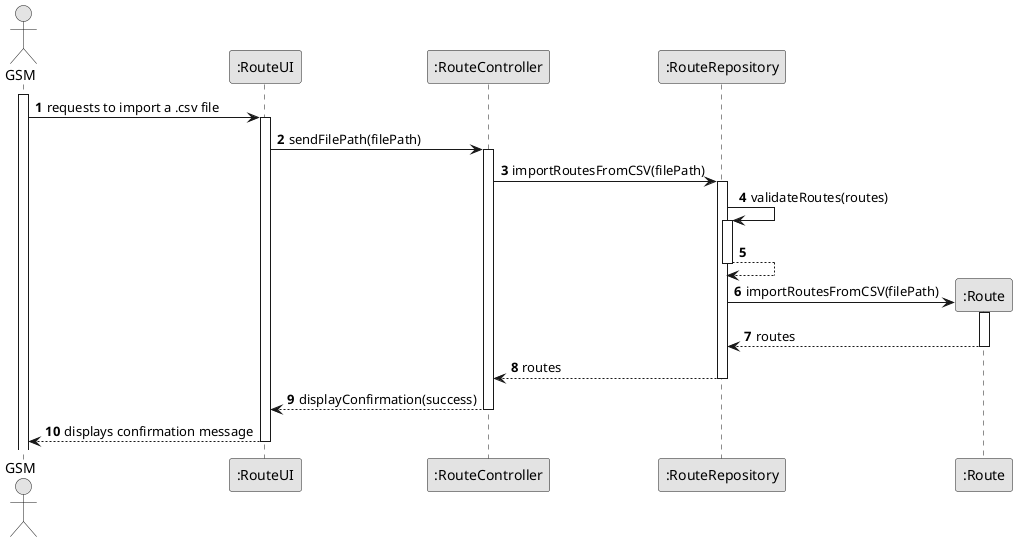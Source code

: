 @startuml
skinparam monochrome true
skinparam packageStyle rectangle
skinparam shadowing false

autonumber

actor "GSM" as GSM
participant ":RouteUI" as UI
participant ":RouteController" as CTR
participant ":RouteRepository" as Repository
participant ":Route" as Importer

activate GSM

GSM -> UI : requests to import a .csv file
activate UI

UI -> CTR : sendFilePath(filePath)
activate CTR

CTR -> Repository : importRoutesFromCSV(filePath)
activate Repository

Repository -> Repository: validateRoutes(routes)
activate Repository

          Repository --> Repository
          deactivate Repository

Repository -> Importer**: importRoutesFromCSV(filePath)
activate Importer

Importer --> Repository: routes
deactivate Importer

Repository --> CTR: routes
deactivate Repository

CTR --> UI : displayConfirmation(success)
deactivate CTR

UI --> GSM : displays confirmation message
deactivate UI

@enduml
